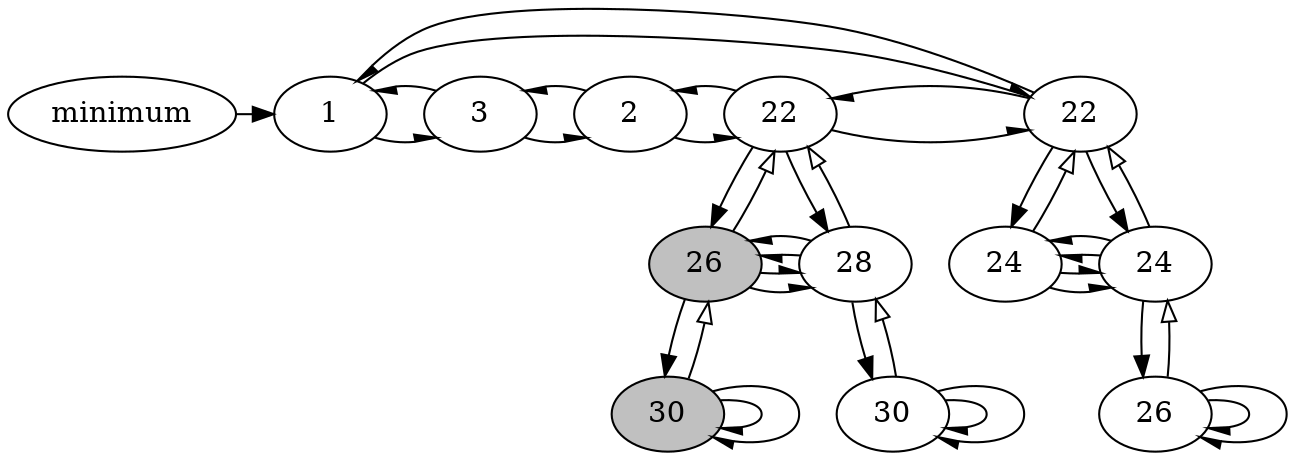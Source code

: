 digraph G {
minimum -> "01180150" [constraint=false];
"01180150" -> "011804F8" [constraint=false,arrowhead=lnormal];
"01180150" -> "01180030" [constraint=false,arrowhead=lnormal];
"01180150" [label=1];
"011804F8" -> "01180228" [constraint=false,arrowhead=lnormal];
"011804F8" -> "01180150" [constraint=false,arrowhead=lnormal];
"011804F8" [label=3];
"01180228" -> "01180198" [constraint=false,arrowhead=lnormal];
"01180228" -> "011804F8" [constraint=false,arrowhead=lnormal];
"01180228" [label=2];
"01180198" -> "01180030" [constraint=false,arrowhead=lnormal];
"01180198" -> "01180228" [constraint=false,arrowhead=lnormal];
"01180198" [label=22];
"01180198"  -> "01180108";
"01180108" -> "01180270" [constraint=false,arrowhead=lnormal];
"01180108" -> "01180270" [constraint=false,arrowhead=lnormal];
"01180108" [style=filled,fillcolor=grey];
"01180108" -> "01180198" [constraint=false,arrowhead=onormal];
"01180108" [label=26];
"01180108"  -> "01180390";
"01180390" -> "01180390" [constraint=false,arrowhead=lnormal];
"01180390" -> "01180390" [constraint=false,arrowhead=lnormal];
"01180390" [style=filled,fillcolor=grey];
"01180390" -> "01180108" [constraint=false,arrowhead=onormal];
"01180390" [label=30];
"01180198"  -> "01180270";
"01180270" -> "01180108" [constraint=false,arrowhead=lnormal];
"01180270" -> "01180108" [constraint=false,arrowhead=lnormal];
"01180270" -> "01180198" [constraint=false,arrowhead=onormal];
"01180270" [label=28];
"01180270"  -> "011800C0";
"011800C0" -> "011800C0" [constraint=false,arrowhead=lnormal];
"011800C0" -> "011800C0" [constraint=false,arrowhead=lnormal];
"011800C0" -> "01180270" [constraint=false,arrowhead=onormal];
"011800C0" [label=30];
"01180030" -> "01180150" [constraint=false,arrowhead=lnormal];
"01180030" -> "01180198" [constraint=false,arrowhead=lnormal];
"01180030" [label=22];
"01180030"  -> "0117FFE8";
"0117FFE8" -> "01180468" [constraint=false,arrowhead=lnormal];
"0117FFE8" -> "01180468" [constraint=false,arrowhead=lnormal];
"0117FFE8" -> "01180030" [constraint=false,arrowhead=onormal];
"0117FFE8" [label=24];
"01180030"  -> "01180468";
"01180468" -> "0117FFE8" [constraint=false,arrowhead=lnormal];
"01180468" -> "0117FFE8" [constraint=false,arrowhead=lnormal];
"01180468" -> "01180030" [constraint=false,arrowhead=onormal];
"01180468" [label=24];
"01180468"  -> "01180420";
"01180420" -> "01180420" [constraint=false,arrowhead=lnormal];
"01180420" -> "01180420" [constraint=false,arrowhead=lnormal];
"01180420" -> "01180468" [constraint=false,arrowhead=onormal];
"01180420" [label=26];
}
